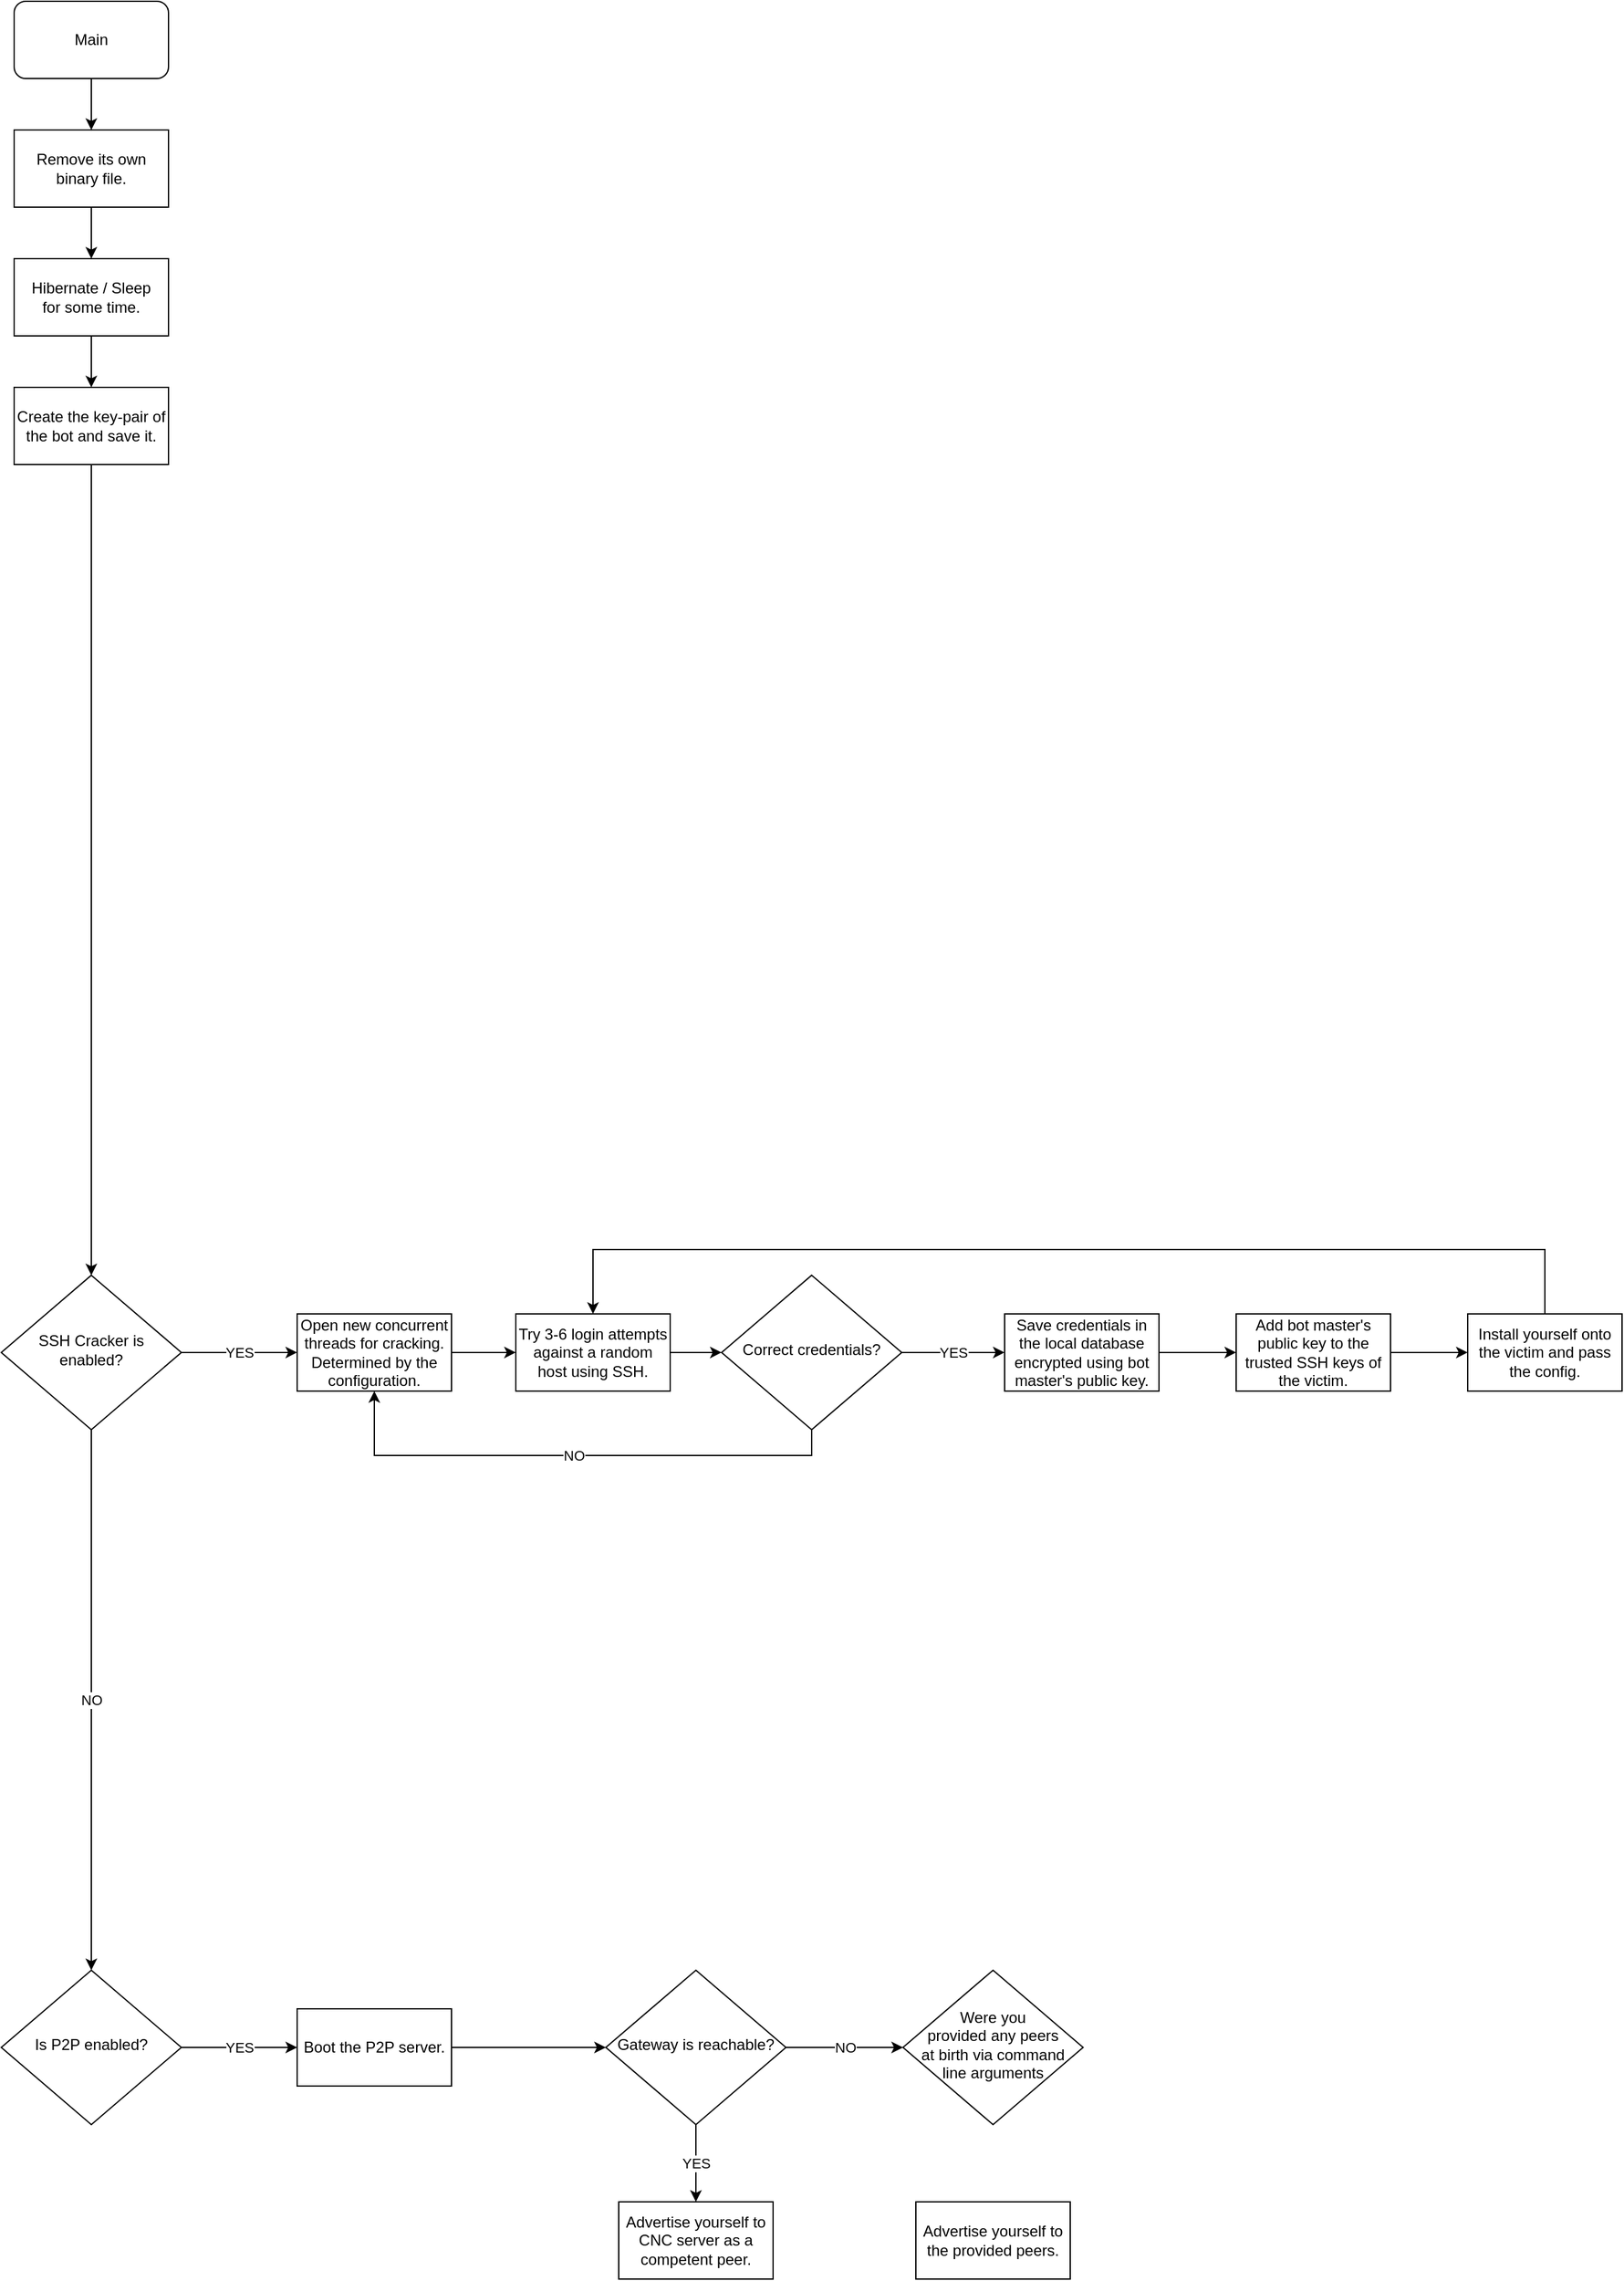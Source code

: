 <mxfile version="16.6.5" type="device"><diagram id="C5RBs43oDa-KdzZeNtuy" name="Page-1"><mxGraphModel dx="1302" dy="1794" grid="1" gridSize="10" guides="1" tooltips="1" connect="1" arrows="1" fold="1" page="1" pageScale="1" pageWidth="827" pageHeight="1169" math="0" shadow="0"><root><mxCell id="WIyWlLk6GJQsqaUBKTNV-0"/><mxCell id="WIyWlLk6GJQsqaUBKTNV-1" parent="WIyWlLk6GJQsqaUBKTNV-0"/><mxCell id="LhJuy4b6VR2nwvcRI_OS-2" value="YES" style="edgeStyle=orthogonalEdgeStyle;rounded=0;orthogonalLoop=1;jettySize=auto;html=1;entryX=0;entryY=0.5;entryDx=0;entryDy=0;" parent="WIyWlLk6GJQsqaUBKTNV-1" source="WIyWlLk6GJQsqaUBKTNV-6" target="LhJuy4b6VR2nwvcRI_OS-1" edge="1"><mxGeometry relative="1" as="geometry"/></mxCell><mxCell id="LhJuy4b6VR2nwvcRI_OS-27" value="NO" style="edgeStyle=orthogonalEdgeStyle;rounded=0;orthogonalLoop=1;jettySize=auto;html=1;entryX=0.5;entryY=1;entryDx=0;entryDy=0;" parent="WIyWlLk6GJQsqaUBKTNV-1" source="WIyWlLk6GJQsqaUBKTNV-6" target="LhJuy4b6VR2nwvcRI_OS-24" edge="1"><mxGeometry relative="1" as="geometry"><Array as="points"><mxPoint x="1170" y="859.97"/><mxPoint x="830" y="859.97"/></Array></mxGeometry></mxCell><mxCell id="WIyWlLk6GJQsqaUBKTNV-6" value="Correct credentials?" style="rhombus;whiteSpace=wrap;html=1;shadow=0;fontFamily=Helvetica;fontSize=12;align=center;strokeWidth=1;spacing=6;spacingTop=-4;" parent="WIyWlLk6GJQsqaUBKTNV-1" vertex="1"><mxGeometry x="1100" y="719.97" width="140" height="120" as="geometry"/></mxCell><mxCell id="LhJuy4b6VR2nwvcRI_OS-4" style="edgeStyle=orthogonalEdgeStyle;rounded=0;orthogonalLoop=1;jettySize=auto;html=1;entryX=0;entryY=0.5;entryDx=0;entryDy=0;" parent="WIyWlLk6GJQsqaUBKTNV-1" source="LhJuy4b6VR2nwvcRI_OS-1" target="LhJuy4b6VR2nwvcRI_OS-3" edge="1"><mxGeometry relative="1" as="geometry"/></mxCell><mxCell id="LhJuy4b6VR2nwvcRI_OS-1" value="Save credentials in the local database encrypted using bot master's public key." style="rounded=0;whiteSpace=wrap;html=1;" parent="WIyWlLk6GJQsqaUBKTNV-1" vertex="1"><mxGeometry x="1320" y="749.97" width="120" height="60" as="geometry"/></mxCell><mxCell id="LhJuy4b6VR2nwvcRI_OS-30" style="edgeStyle=orthogonalEdgeStyle;rounded=0;orthogonalLoop=1;jettySize=auto;html=1;entryX=0;entryY=0.5;entryDx=0;entryDy=0;" parent="WIyWlLk6GJQsqaUBKTNV-1" source="LhJuy4b6VR2nwvcRI_OS-3" target="LhJuy4b6VR2nwvcRI_OS-29" edge="1"><mxGeometry relative="1" as="geometry"/></mxCell><mxCell id="LhJuy4b6VR2nwvcRI_OS-3" value="Add bot master's public key to the trusted SSH keys of the victim." style="rounded=0;whiteSpace=wrap;html=1;" parent="WIyWlLk6GJQsqaUBKTNV-1" vertex="1"><mxGeometry x="1500" y="749.97" width="120" height="60" as="geometry"/></mxCell><mxCell id="LhJuy4b6VR2nwvcRI_OS-23" style="edgeStyle=orthogonalEdgeStyle;rounded=0;orthogonalLoop=1;jettySize=auto;html=1;entryX=0;entryY=0.5;entryDx=0;entryDy=0;" parent="WIyWlLk6GJQsqaUBKTNV-1" source="LhJuy4b6VR2nwvcRI_OS-9" target="WIyWlLk6GJQsqaUBKTNV-6" edge="1"><mxGeometry relative="1" as="geometry"/></mxCell><mxCell id="LhJuy4b6VR2nwvcRI_OS-9" value="&lt;div&gt;Try 3-6 login attempts against a random host using SSH.&lt;/div&gt;" style="rounded=0;whiteSpace=wrap;html=1;" parent="WIyWlLk6GJQsqaUBKTNV-1" vertex="1"><mxGeometry x="940" y="749.97" width="120" height="60" as="geometry"/></mxCell><mxCell id="LhJuy4b6VR2nwvcRI_OS-16" style="edgeStyle=orthogonalEdgeStyle;rounded=0;orthogonalLoop=1;jettySize=auto;html=1;" parent="WIyWlLk6GJQsqaUBKTNV-1" source="LhJuy4b6VR2nwvcRI_OS-14" target="LhJuy4b6VR2nwvcRI_OS-15" edge="1"><mxGeometry relative="1" as="geometry"/></mxCell><mxCell id="LhJuy4b6VR2nwvcRI_OS-14" value="Main" style="rounded=1;whiteSpace=wrap;html=1;" parent="WIyWlLk6GJQsqaUBKTNV-1" vertex="1"><mxGeometry x="550" y="-270" width="120" height="60" as="geometry"/></mxCell><mxCell id="LhJuy4b6VR2nwvcRI_OS-18" style="edgeStyle=orthogonalEdgeStyle;rounded=0;orthogonalLoop=1;jettySize=auto;html=1;" parent="WIyWlLk6GJQsqaUBKTNV-1" source="LhJuy4b6VR2nwvcRI_OS-15" target="LhJuy4b6VR2nwvcRI_OS-17" edge="1"><mxGeometry relative="1" as="geometry"/></mxCell><mxCell id="LhJuy4b6VR2nwvcRI_OS-15" value="Remove its own binary file." style="rounded=0;whiteSpace=wrap;html=1;" parent="WIyWlLk6GJQsqaUBKTNV-1" vertex="1"><mxGeometry x="550" y="-170" width="120" height="60" as="geometry"/></mxCell><mxCell id="LhJuy4b6VR2nwvcRI_OS-36" style="edgeStyle=orthogonalEdgeStyle;rounded=0;orthogonalLoop=1;jettySize=auto;html=1;entryX=0.5;entryY=0;entryDx=0;entryDy=0;" parent="WIyWlLk6GJQsqaUBKTNV-1" source="LhJuy4b6VR2nwvcRI_OS-17" target="LhJuy4b6VR2nwvcRI_OS-32" edge="1"><mxGeometry relative="1" as="geometry"/></mxCell><mxCell id="LhJuy4b6VR2nwvcRI_OS-17" value="&lt;div&gt;Hibernate / Sleep&lt;/div&gt;&lt;div&gt;for some time.&lt;br&gt;&lt;/div&gt;" style="rounded=0;whiteSpace=wrap;html=1;" parent="WIyWlLk6GJQsqaUBKTNV-1" vertex="1"><mxGeometry x="550" y="-70" width="120" height="60" as="geometry"/></mxCell><mxCell id="LhJuy4b6VR2nwvcRI_OS-25" value="YES" style="edgeStyle=orthogonalEdgeStyle;rounded=0;orthogonalLoop=1;jettySize=auto;html=1;" parent="WIyWlLk6GJQsqaUBKTNV-1" source="LhJuy4b6VR2nwvcRI_OS-19" target="LhJuy4b6VR2nwvcRI_OS-24" edge="1"><mxGeometry relative="1" as="geometry"/></mxCell><mxCell id="E4d8NJXHIZHht-ZXOS-z-0" value="NO" style="edgeStyle=orthogonalEdgeStyle;rounded=0;orthogonalLoop=1;jettySize=auto;html=1;" edge="1" parent="WIyWlLk6GJQsqaUBKTNV-1" source="LhJuy4b6VR2nwvcRI_OS-19" target="LhJuy4b6VR2nwvcRI_OS-37"><mxGeometry relative="1" as="geometry"/></mxCell><mxCell id="LhJuy4b6VR2nwvcRI_OS-19" value="SSH Cracker is enabled?" style="rhombus;whiteSpace=wrap;html=1;shadow=0;fontFamily=Helvetica;fontSize=12;align=center;strokeWidth=1;spacing=6;spacingTop=-4;" parent="WIyWlLk6GJQsqaUBKTNV-1" vertex="1"><mxGeometry x="540" y="719.97" width="140" height="120" as="geometry"/></mxCell><mxCell id="LhJuy4b6VR2nwvcRI_OS-26" style="edgeStyle=orthogonalEdgeStyle;rounded=0;orthogonalLoop=1;jettySize=auto;html=1;entryX=0;entryY=0.5;entryDx=0;entryDy=0;" parent="WIyWlLk6GJQsqaUBKTNV-1" source="LhJuy4b6VR2nwvcRI_OS-24" target="LhJuy4b6VR2nwvcRI_OS-9" edge="1"><mxGeometry relative="1" as="geometry"/></mxCell><mxCell id="LhJuy4b6VR2nwvcRI_OS-24" value="Open new concurrent threads for cracking. Determined by the configuration." style="rounded=0;whiteSpace=wrap;html=1;" parent="WIyWlLk6GJQsqaUBKTNV-1" vertex="1"><mxGeometry x="770" y="749.97" width="120" height="60" as="geometry"/></mxCell><mxCell id="LhJuy4b6VR2nwvcRI_OS-31" style="edgeStyle=orthogonalEdgeStyle;rounded=0;orthogonalLoop=1;jettySize=auto;html=1;entryX=0.5;entryY=0;entryDx=0;entryDy=0;" parent="WIyWlLk6GJQsqaUBKTNV-1" source="LhJuy4b6VR2nwvcRI_OS-29" target="LhJuy4b6VR2nwvcRI_OS-9" edge="1"><mxGeometry relative="1" as="geometry"><mxPoint x="1000" y="739.97" as="targetPoint"/><Array as="points"><mxPoint x="1740" y="699.97"/><mxPoint x="1000" y="699.97"/></Array></mxGeometry></mxCell><mxCell id="LhJuy4b6VR2nwvcRI_OS-29" value="Install yourself onto the victim and pass the config." style="rounded=0;whiteSpace=wrap;html=1;" parent="WIyWlLk6GJQsqaUBKTNV-1" vertex="1"><mxGeometry x="1680" y="749.97" width="120" height="60" as="geometry"/></mxCell><mxCell id="E4d8NJXHIZHht-ZXOS-z-1" style="edgeStyle=orthogonalEdgeStyle;rounded=0;orthogonalLoop=1;jettySize=auto;html=1;" edge="1" parent="WIyWlLk6GJQsqaUBKTNV-1" source="LhJuy4b6VR2nwvcRI_OS-32" target="LhJuy4b6VR2nwvcRI_OS-19"><mxGeometry relative="1" as="geometry"/></mxCell><mxCell id="LhJuy4b6VR2nwvcRI_OS-32" value="Create the key-pair of the bot and save it." style="rounded=0;whiteSpace=wrap;html=1;" parent="WIyWlLk6GJQsqaUBKTNV-1" vertex="1"><mxGeometry x="550" y="30" width="120" height="60" as="geometry"/></mxCell><mxCell id="LhJuy4b6VR2nwvcRI_OS-39" value="YES" style="edgeStyle=orthogonalEdgeStyle;rounded=0;orthogonalLoop=1;jettySize=auto;html=1;entryX=0;entryY=0.5;entryDx=0;entryDy=0;" parent="WIyWlLk6GJQsqaUBKTNV-1" source="LhJuy4b6VR2nwvcRI_OS-37" target="LhJuy4b6VR2nwvcRI_OS-40" edge="1"><mxGeometry relative="1" as="geometry"><mxPoint x="730" y="1320" as="targetPoint"/></mxGeometry></mxCell><mxCell id="LhJuy4b6VR2nwvcRI_OS-37" value="Is P2P enabled?" style="rhombus;whiteSpace=wrap;html=1;shadow=0;fontFamily=Helvetica;fontSize=12;align=center;strokeWidth=1;spacing=6;spacingTop=-4;" parent="WIyWlLk6GJQsqaUBKTNV-1" vertex="1"><mxGeometry x="540" y="1260" width="140" height="120" as="geometry"/></mxCell><mxCell id="E4d8NJXHIZHht-ZXOS-z-4" style="edgeStyle=orthogonalEdgeStyle;rounded=0;orthogonalLoop=1;jettySize=auto;html=1;entryX=0;entryY=0.5;entryDx=0;entryDy=0;" edge="1" parent="WIyWlLk6GJQsqaUBKTNV-1" source="LhJuy4b6VR2nwvcRI_OS-40" target="E4d8NJXHIZHht-ZXOS-z-3"><mxGeometry relative="1" as="geometry"/></mxCell><mxCell id="LhJuy4b6VR2nwvcRI_OS-40" value="Boot the P2P server.  " style="rounded=0;whiteSpace=wrap;html=1;" parent="WIyWlLk6GJQsqaUBKTNV-1" vertex="1"><mxGeometry x="770" y="1290" width="120" height="60" as="geometry"/></mxCell><mxCell id="E4d8NJXHIZHht-ZXOS-z-6" value="YES" style="edgeStyle=orthogonalEdgeStyle;rounded=0;orthogonalLoop=1;jettySize=auto;html=1;" edge="1" parent="WIyWlLk6GJQsqaUBKTNV-1" source="E4d8NJXHIZHht-ZXOS-z-3" target="E4d8NJXHIZHht-ZXOS-z-5"><mxGeometry relative="1" as="geometry"/></mxCell><mxCell id="E4d8NJXHIZHht-ZXOS-z-10" value="NO" style="edgeStyle=orthogonalEdgeStyle;rounded=0;orthogonalLoop=1;jettySize=auto;html=1;" edge="1" parent="WIyWlLk6GJQsqaUBKTNV-1" source="E4d8NJXHIZHht-ZXOS-z-3" target="E4d8NJXHIZHht-ZXOS-z-9"><mxGeometry relative="1" as="geometry"/></mxCell><mxCell id="E4d8NJXHIZHht-ZXOS-z-3" value="Gateway is reachable?" style="rhombus;whiteSpace=wrap;html=1;shadow=0;fontFamily=Helvetica;fontSize=12;align=center;strokeWidth=1;spacing=6;spacingTop=-4;" vertex="1" parent="WIyWlLk6GJQsqaUBKTNV-1"><mxGeometry x="1010" y="1260" width="140" height="120" as="geometry"/></mxCell><mxCell id="E4d8NJXHIZHht-ZXOS-z-5" value="Advertise yourself to CNC server as a competent peer." style="rounded=0;whiteSpace=wrap;html=1;" vertex="1" parent="WIyWlLk6GJQsqaUBKTNV-1"><mxGeometry x="1020" y="1440" width="120" height="60" as="geometry"/></mxCell><mxCell id="E4d8NJXHIZHht-ZXOS-z-9" value="&lt;div&gt;Were you&lt;/div&gt;&lt;div&gt;provided any peers&lt;/div&gt;&lt;div&gt;at birth via command line arguments&lt;/div&gt;" style="rhombus;whiteSpace=wrap;html=1;shadow=0;fontFamily=Helvetica;fontSize=12;align=center;strokeWidth=1;spacing=6;spacingTop=-4;" vertex="1" parent="WIyWlLk6GJQsqaUBKTNV-1"><mxGeometry x="1241" y="1260" width="140" height="120" as="geometry"/></mxCell><mxCell id="E4d8NJXHIZHht-ZXOS-z-11" value="Advertise yourself to the provided peers." style="rounded=0;whiteSpace=wrap;html=1;" vertex="1" parent="WIyWlLk6GJQsqaUBKTNV-1"><mxGeometry x="1251" y="1440" width="120" height="60" as="geometry"/></mxCell></root></mxGraphModel></diagram></mxfile>